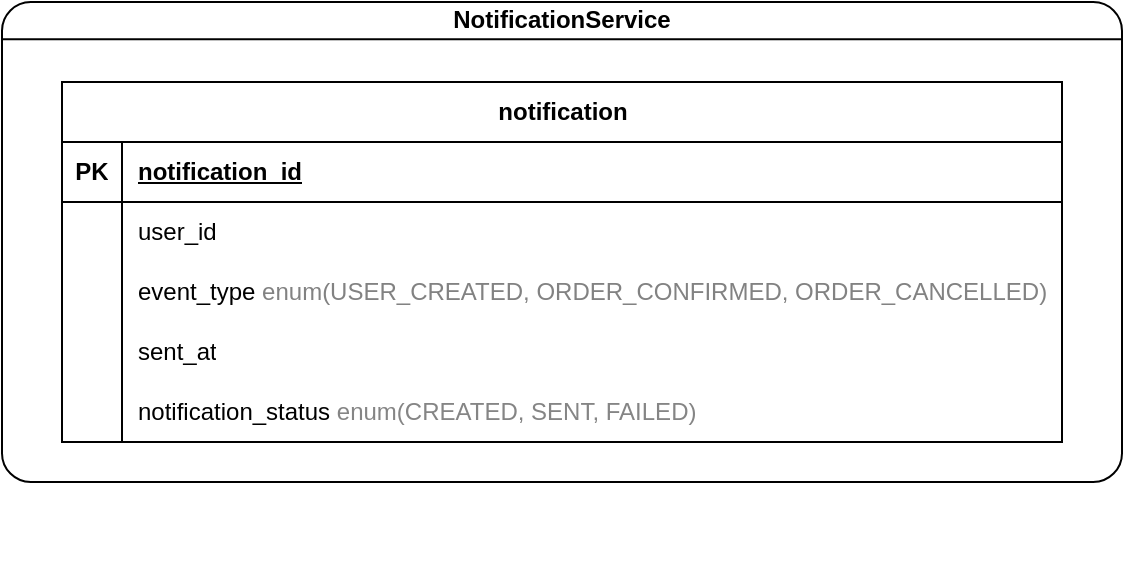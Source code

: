 <mxfile version="26.0.9">
  <diagram name="Page-1" id="QtcS-YzzgWsWhqTqKRXK">
    <mxGraphModel dx="869" dy="550" grid="1" gridSize="10" guides="1" tooltips="1" connect="1" arrows="1" fold="1" page="1" pageScale="1" pageWidth="1600" pageHeight="900" math="0" shadow="0" adaptiveColors="none">
      <root>
        <mxCell id="0" />
        <mxCell id="1" parent="0" />
        <mxCell id="7_jLHLrn2k3tXqy7IryQ-1" value="" style="group;movable=1;resizable=1;rotatable=1;deletable=1;editable=1;locked=0;connectable=1;" vertex="1" connectable="0" parent="1">
          <mxGeometry x="80" y="80" width="560" height="280" as="geometry" />
        </mxCell>
        <mxCell id="7_jLHLrn2k3tXqy7IryQ-2" value="" style="group" vertex="1" connectable="0" parent="7_jLHLrn2k3tXqy7IryQ-1">
          <mxGeometry width="560" height="280.0" as="geometry" />
        </mxCell>
        <mxCell id="7_jLHLrn2k3tXqy7IryQ-3" value="" style="rounded=1;whiteSpace=wrap;html=1;container=0;arcSize=6;" vertex="1" parent="7_jLHLrn2k3tXqy7IryQ-2">
          <mxGeometry width="560" height="240" as="geometry" />
        </mxCell>
        <mxCell id="7_jLHLrn2k3tXqy7IryQ-4" value="" style="endArrow=none;html=1;rounded=0;exitX=0;exitY=0.25;exitDx=0;exitDy=0;entryX=1;entryY=0.25;entryDx=0;entryDy=0;" edge="1" parent="7_jLHLrn2k3tXqy7IryQ-2">
          <mxGeometry width="50" height="50" relative="1" as="geometry">
            <mxPoint y="18.667" as="sourcePoint" />
            <mxPoint x="560.0" y="18.667" as="targetPoint" />
          </mxGeometry>
        </mxCell>
        <mxCell id="7_jLHLrn2k3tXqy7IryQ-5" value="&lt;b&gt;&lt;font style=&quot;font-size: 12px;&quot;&gt;NotificationService&lt;/font&gt;&lt;/b&gt;" style="text;html=1;align=center;verticalAlign=middle;whiteSpace=wrap;rounded=0;fontSize=8;container=0;" vertex="1" parent="7_jLHLrn2k3tXqy7IryQ-2">
          <mxGeometry width="560" height="18.667" as="geometry" />
        </mxCell>
        <mxCell id="7_jLHLrn2k3tXqy7IryQ-16" value="notification" style="shape=table;startSize=30;container=1;collapsible=1;childLayout=tableLayout;fixedRows=1;rowLines=0;fontStyle=1;align=center;resizeLast=1;html=1;" vertex="1" parent="7_jLHLrn2k3tXqy7IryQ-2">
          <mxGeometry x="30" y="40" width="500" height="180" as="geometry" />
        </mxCell>
        <mxCell id="7_jLHLrn2k3tXqy7IryQ-17" value="" style="shape=tableRow;horizontal=0;startSize=0;swimlaneHead=0;swimlaneBody=0;fillColor=none;collapsible=0;dropTarget=0;points=[[0,0.5],[1,0.5]];portConstraint=eastwest;top=0;left=0;right=0;bottom=1;" vertex="1" parent="7_jLHLrn2k3tXqy7IryQ-16">
          <mxGeometry y="30" width="500" height="30" as="geometry" />
        </mxCell>
        <mxCell id="7_jLHLrn2k3tXqy7IryQ-18" value="PK" style="shape=partialRectangle;connectable=0;fillColor=none;top=0;left=0;bottom=0;right=0;fontStyle=1;overflow=hidden;whiteSpace=wrap;html=1;" vertex="1" parent="7_jLHLrn2k3tXqy7IryQ-17">
          <mxGeometry width="30" height="30" as="geometry">
            <mxRectangle width="30" height="30" as="alternateBounds" />
          </mxGeometry>
        </mxCell>
        <mxCell id="7_jLHLrn2k3tXqy7IryQ-19" value="notification_id" style="shape=partialRectangle;connectable=0;fillColor=none;top=0;left=0;bottom=0;right=0;align=left;spacingLeft=6;fontStyle=5;overflow=hidden;whiteSpace=wrap;html=1;" vertex="1" parent="7_jLHLrn2k3tXqy7IryQ-17">
          <mxGeometry x="30" width="470" height="30" as="geometry">
            <mxRectangle width="470" height="30" as="alternateBounds" />
          </mxGeometry>
        </mxCell>
        <mxCell id="7_jLHLrn2k3tXqy7IryQ-20" value="" style="shape=tableRow;horizontal=0;startSize=0;swimlaneHead=0;swimlaneBody=0;fillColor=none;collapsible=0;dropTarget=0;points=[[0,0.5],[1,0.5]];portConstraint=eastwest;top=0;left=0;right=0;bottom=0;" vertex="1" parent="7_jLHLrn2k3tXqy7IryQ-16">
          <mxGeometry y="60" width="500" height="30" as="geometry" />
        </mxCell>
        <mxCell id="7_jLHLrn2k3tXqy7IryQ-21" value="" style="shape=partialRectangle;connectable=0;fillColor=none;top=0;left=0;bottom=0;right=0;editable=1;overflow=hidden;whiteSpace=wrap;html=1;" vertex="1" parent="7_jLHLrn2k3tXqy7IryQ-20">
          <mxGeometry width="30" height="30" as="geometry">
            <mxRectangle width="30" height="30" as="alternateBounds" />
          </mxGeometry>
        </mxCell>
        <mxCell id="7_jLHLrn2k3tXqy7IryQ-22" value="user_id" style="shape=partialRectangle;connectable=0;fillColor=none;top=0;left=0;bottom=0;right=0;align=left;spacingLeft=6;overflow=hidden;whiteSpace=wrap;html=1;" vertex="1" parent="7_jLHLrn2k3tXqy7IryQ-20">
          <mxGeometry x="30" width="470" height="30" as="geometry">
            <mxRectangle width="470" height="30" as="alternateBounds" />
          </mxGeometry>
        </mxCell>
        <mxCell id="7_jLHLrn2k3tXqy7IryQ-23" value="" style="shape=tableRow;horizontal=0;startSize=0;swimlaneHead=0;swimlaneBody=0;fillColor=none;collapsible=0;dropTarget=0;points=[[0,0.5],[1,0.5]];portConstraint=eastwest;top=0;left=0;right=0;bottom=0;" vertex="1" parent="7_jLHLrn2k3tXqy7IryQ-16">
          <mxGeometry y="90" width="500" height="30" as="geometry" />
        </mxCell>
        <mxCell id="7_jLHLrn2k3tXqy7IryQ-24" value="" style="shape=partialRectangle;connectable=0;fillColor=none;top=0;left=0;bottom=0;right=0;editable=1;overflow=hidden;whiteSpace=wrap;html=1;" vertex="1" parent="7_jLHLrn2k3tXqy7IryQ-23">
          <mxGeometry width="30" height="30" as="geometry">
            <mxRectangle width="30" height="30" as="alternateBounds" />
          </mxGeometry>
        </mxCell>
        <mxCell id="7_jLHLrn2k3tXqy7IryQ-25" value="event_type &lt;font style=&quot;color: rgb(130, 130, 130);&quot;&gt;enum(USER_CREATED, ORDER_CONFIRMED, ORDER_CANCELLED)&lt;/font&gt;" style="shape=partialRectangle;connectable=0;fillColor=none;top=0;left=0;bottom=0;right=0;align=left;spacingLeft=6;overflow=hidden;whiteSpace=wrap;html=1;" vertex="1" parent="7_jLHLrn2k3tXqy7IryQ-23">
          <mxGeometry x="30" width="470" height="30" as="geometry">
            <mxRectangle width="470" height="30" as="alternateBounds" />
          </mxGeometry>
        </mxCell>
        <mxCell id="7_jLHLrn2k3tXqy7IryQ-26" value="" style="shape=tableRow;horizontal=0;startSize=0;swimlaneHead=0;swimlaneBody=0;fillColor=none;collapsible=0;dropTarget=0;points=[[0,0.5],[1,0.5]];portConstraint=eastwest;top=0;left=0;right=0;bottom=0;" vertex="1" parent="7_jLHLrn2k3tXqy7IryQ-16">
          <mxGeometry y="120" width="500" height="30" as="geometry" />
        </mxCell>
        <mxCell id="7_jLHLrn2k3tXqy7IryQ-27" value="" style="shape=partialRectangle;connectable=0;fillColor=none;top=0;left=0;bottom=0;right=0;editable=1;overflow=hidden;whiteSpace=wrap;html=1;" vertex="1" parent="7_jLHLrn2k3tXqy7IryQ-26">
          <mxGeometry width="30" height="30" as="geometry">
            <mxRectangle width="30" height="30" as="alternateBounds" />
          </mxGeometry>
        </mxCell>
        <mxCell id="7_jLHLrn2k3tXqy7IryQ-28" value="sent_at" style="shape=partialRectangle;connectable=0;fillColor=none;top=0;left=0;bottom=0;right=0;align=left;spacingLeft=6;overflow=hidden;whiteSpace=wrap;html=1;" vertex="1" parent="7_jLHLrn2k3tXqy7IryQ-26">
          <mxGeometry x="30" width="470" height="30" as="geometry">
            <mxRectangle width="470" height="30" as="alternateBounds" />
          </mxGeometry>
        </mxCell>
        <mxCell id="7_jLHLrn2k3tXqy7IryQ-29" style="shape=tableRow;horizontal=0;startSize=0;swimlaneHead=0;swimlaneBody=0;fillColor=none;collapsible=0;dropTarget=0;points=[[0,0.5],[1,0.5]];portConstraint=eastwest;top=0;left=0;right=0;bottom=0;" vertex="1" parent="7_jLHLrn2k3tXqy7IryQ-16">
          <mxGeometry y="150" width="500" height="30" as="geometry" />
        </mxCell>
        <mxCell id="7_jLHLrn2k3tXqy7IryQ-30" style="shape=partialRectangle;connectable=0;fillColor=none;top=0;left=0;bottom=0;right=0;editable=1;overflow=hidden;whiteSpace=wrap;html=1;" vertex="1" parent="7_jLHLrn2k3tXqy7IryQ-29">
          <mxGeometry width="30" height="30" as="geometry">
            <mxRectangle width="30" height="30" as="alternateBounds" />
          </mxGeometry>
        </mxCell>
        <mxCell id="7_jLHLrn2k3tXqy7IryQ-31" value="notification_status &lt;font style=&quot;color: rgb(133, 133, 133);&quot;&gt;enum(CREATED, SENT, FAILED)&lt;/font&gt;" style="shape=partialRectangle;connectable=0;fillColor=none;top=0;left=0;bottom=0;right=0;align=left;spacingLeft=6;overflow=hidden;whiteSpace=wrap;html=1;" vertex="1" parent="7_jLHLrn2k3tXqy7IryQ-29">
          <mxGeometry x="30" width="470" height="30" as="geometry">
            <mxRectangle width="470" height="30" as="alternateBounds" />
          </mxGeometry>
        </mxCell>
      </root>
    </mxGraphModel>
  </diagram>
</mxfile>
